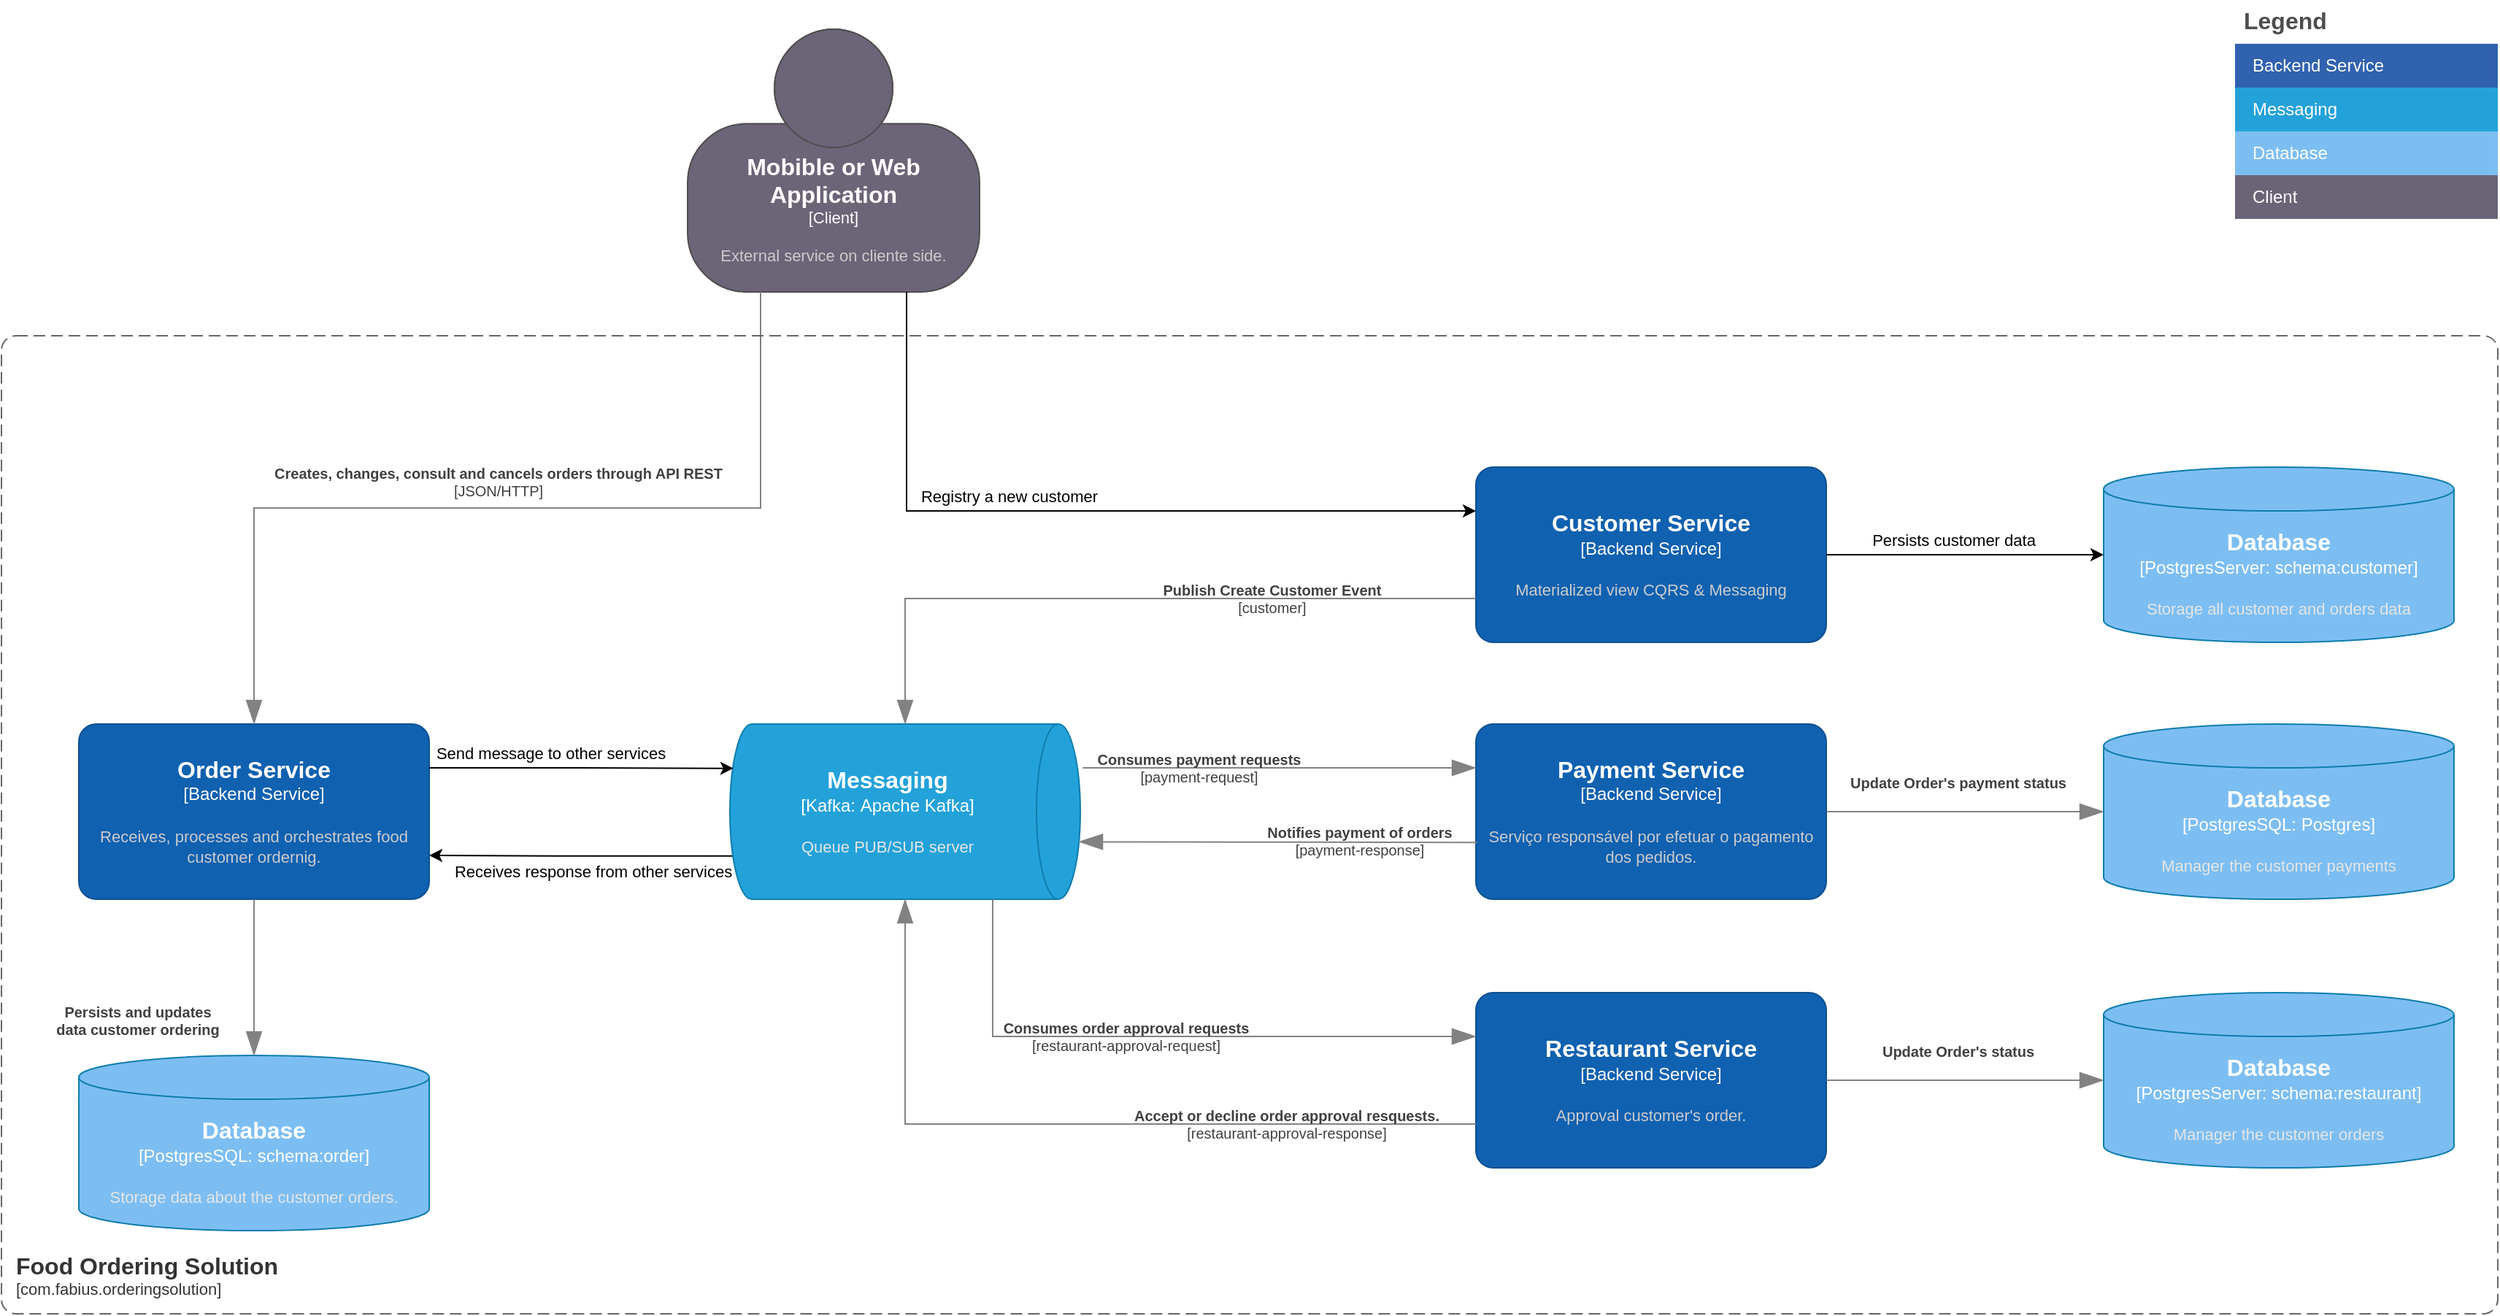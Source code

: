 <mxfile version="23.0.2" type="google" pages="2">
  <diagram name="Order Solution - Context" id="leDwHhHaSQXtgJ1Izs4G">
    <mxGraphModel dx="2074" dy="1098" grid="1" gridSize="10" guides="1" tooltips="1" connect="1" arrows="1" fold="1" page="1" pageScale="1" pageWidth="1920" pageHeight="1200" math="0" shadow="0">
      <root>
        <mxCell id="0" />
        <mxCell id="1" parent="0" />
        <mxCell id="TkZBgZqx2yKSODcugclY-2" style="edgeStyle=orthogonalEdgeStyle;rounded=0;orthogonalLoop=1;jettySize=auto;html=1;entryX=1;entryY=0.75;entryDx=0;entryDy=0;entryPerimeter=0;exitX=0.753;exitY=0.985;exitDx=0;exitDy=0;exitPerimeter=0;" parent="1" source="gWweLKP8gGDcC44Zpwld-9" target="gWweLKP8gGDcC44Zpwld-2" edge="1">
          <mxGeometry relative="1" as="geometry">
            <mxPoint x="540" y="516" as="sourcePoint" />
            <mxPoint x="470" y="620" as="targetPoint" />
          </mxGeometry>
        </mxCell>
        <mxCell id="TkZBgZqx2yKSODcugclY-3" value="Receives response from other services" style="edgeLabel;html=1;align=center;verticalAlign=middle;resizable=0;points=[];" parent="TkZBgZqx2yKSODcugclY-2" vertex="1" connectable="0">
          <mxGeometry x="-0.012" y="-1" relative="1" as="geometry">
            <mxPoint x="6" y="11" as="offset" />
          </mxGeometry>
        </mxCell>
        <object placeholders="1" c4Name="Mobible or Web Application" c4Type="Client" c4Description="External service on cliente side." label="&lt;font style=&quot;font-size: 16px&quot;&gt;&lt;b&gt;%c4Name%&lt;/b&gt;&lt;/font&gt;&lt;div&gt;[%c4Type%]&lt;/div&gt;&lt;br&gt;&lt;div&gt;&lt;font style=&quot;font-size: 11px&quot;&gt;&lt;font color=&quot;#cccccc&quot;&gt;%c4Description%&lt;/font&gt;&lt;/div&gt;" id="gWweLKP8gGDcC44Zpwld-1">
          <mxCell style="html=1;fontSize=11;dashed=0;whiteSpace=wrap;fillColor=#6C6477;strokeColor=#4D4D4D;fontColor=#ffffff;shape=mxgraph.c4.person2;align=center;metaEdit=1;points=[[0.5,0,0],[1,0.5,0],[1,0.75,0],[0.75,1,0],[0.5,1,0],[0.25,1,0],[0,0.75,0],[0,0.5,0]];resizable=0;" parent="1" vertex="1">
            <mxGeometry x="560" y="30" width="200" height="180" as="geometry" />
          </mxCell>
        </object>
        <object placeholders="1" c4Name="Order Service" c4Type="Backend Service" c4Description="Receives, processes and orchestrates food customer ordernig." label="&lt;font style=&quot;font-size: 16px&quot;&gt;&lt;b&gt;%c4Name%&lt;/b&gt;&lt;/font&gt;&lt;div&gt;[%c4Type%]&lt;/div&gt;&lt;br&gt;&lt;div&gt;&lt;font style=&quot;font-size: 11px&quot;&gt;&lt;font color=&quot;#cccccc&quot;&gt;%c4Description%&lt;/font&gt;&lt;/div&gt;" id="gWweLKP8gGDcC44Zpwld-2">
          <mxCell style="rounded=1;whiteSpace=wrap;html=1;labelBackgroundColor=none;fillColor=#1061B0;fontColor=#ffffff;align=center;arcSize=10;strokeColor=#0D5091;metaEdit=1;resizable=0;points=[[0,0.25,0,0,0],[0,0.5,0,0,0],[0,0.75,0,0,0],[0.25,0,0,0,0],[0.25,1,0,0,0],[0.5,0,0,0,0],[0.5,1,0,0,0],[0.75,0,0,0,0],[0.75,1,0,0,0],[0.9,1,0,0,0],[1,0.25,0,0,0],[1,0.5,0,0,0],[1,0.75,0,0,0]];" parent="1" vertex="1">
            <mxGeometry x="143" y="506" width="240" height="120" as="geometry" />
          </mxCell>
        </object>
        <object placeholders="1" c4Type="Relationship" c4Technology="JSON/HTTP" c4Description="Creates, changes, consult and cancels orders through API REST" label="&lt;div style=&quot;text-align: left&quot;&gt;&lt;div style=&quot;text-align: center&quot;&gt;&lt;b&gt;%c4Description%&lt;/b&gt;&lt;/div&gt;&lt;div style=&quot;text-align: center&quot;&gt;[%c4Technology%]&lt;/div&gt;&lt;/div&gt;" id="gWweLKP8gGDcC44Zpwld-5">
          <mxCell style="endArrow=blockThin;html=1;fontSize=10;fontColor=#404040;strokeWidth=1;endFill=1;strokeColor=#828282;elbow=vertical;metaEdit=1;endSize=14;startSize=14;jumpStyle=arc;jumpSize=16;rounded=0;edgeStyle=orthogonalEdgeStyle;exitX=0.25;exitY=1;exitDx=0;exitDy=0;exitPerimeter=0;entryX=0.5;entryY=0;entryDx=0;entryDy=0;entryPerimeter=0;labelBackgroundColor=none;" parent="1" source="gWweLKP8gGDcC44Zpwld-1" target="gWweLKP8gGDcC44Zpwld-2" edge="1">
            <mxGeometry x="0.02" y="-18" width="240" relative="1" as="geometry">
              <mxPoint x="260" y="253" as="sourcePoint" />
              <mxPoint x="610" y="333" as="targetPoint" />
              <mxPoint as="offset" />
            </mxGeometry>
          </mxCell>
        </object>
        <object placeholders="1" c4Type="Database" c4Container="PostgresSQL" c4Technology="schema:order" c4Description="Storage data about the customer orders." label="&lt;font style=&quot;font-size: 16px&quot;&gt;&lt;b&gt;%c4Type%&lt;/b&gt;&lt;/font&gt;&lt;div&gt;[%c4Container%:&amp;nbsp;%c4Technology%]&lt;/div&gt;&lt;br&gt;&lt;div&gt;&lt;font style=&quot;font-size: 11px&quot;&gt;&lt;font color=&quot;#E6E6E6&quot;&gt;%c4Description%&lt;/font&gt;&lt;/div&gt;" id="gWweLKP8gGDcC44Zpwld-6">
          <mxCell style="shape=cylinder3;size=15;whiteSpace=wrap;html=1;boundedLbl=1;rounded=0;labelBackgroundColor=none;fillColor=#7DBEF2;fontSize=12;fontColor=#ffffff;align=center;strokeColor=#0E7DAD;metaEdit=1;points=[[0.5,0,0],[1,0.25,0],[1,0.5,0],[1,0.75,0],[0.5,1,0],[0,0.75,0],[0,0.5,0],[0,0.25,0]];resizable=0;" parent="1" vertex="1">
            <mxGeometry x="143" y="733" width="240" height="120" as="geometry" />
          </mxCell>
        </object>
        <object placeholders="1" c4Type="Relationship" c4Description="Persists and updates&#xa;data customer ordering" label="&lt;div style=&quot;text-align: left&quot;&gt;&lt;div style=&quot;text-align: center&quot;&gt;&lt;b&gt;%c4Description%&lt;/b&gt;&lt;/div&gt;&lt;/div&gt;" id="gWweLKP8gGDcC44Zpwld-8">
          <mxCell style="endArrow=blockThin;html=1;fontSize=10;fontColor=#404040;strokeWidth=1;endFill=1;strokeColor=#828282;elbow=vertical;metaEdit=1;endSize=14;startSize=14;jumpStyle=arc;jumpSize=16;rounded=0;edgeStyle=orthogonalEdgeStyle;exitX=0.5;exitY=1;exitDx=0;exitDy=0;exitPerimeter=0;entryX=0.5;entryY=0;entryDx=0;entryDy=0;entryPerimeter=0;labelBackgroundColor=none;" parent="1" source="gWweLKP8gGDcC44Zpwld-2" target="gWweLKP8gGDcC44Zpwld-6" edge="1">
            <mxGeometry x="0.54" y="-80" width="240" relative="1" as="geometry">
              <mxPoint x="233" y="633" as="sourcePoint" />
              <mxPoint x="473" y="633" as="targetPoint" />
              <mxPoint as="offset" />
            </mxGeometry>
          </mxCell>
        </object>
        <object placeholders="1" c4Type="Messaging" c4Container="Kafka" c4Technology="Apache Kafka" c4Description="Queue PUB/SUB server" label="&lt;font style=&quot;font-size: 16px&quot;&gt;&lt;b&gt;%c4Type%&lt;/b&gt;&lt;/font&gt;&lt;div&gt;[%c4Container%:&amp;nbsp;%c4Technology%]&lt;/div&gt;&lt;br&gt;&lt;div&gt;&lt;font style=&quot;font-size: 11px&quot;&gt;&lt;font color=&quot;#E6E6E6&quot;&gt;%c4Description%&lt;/font&gt;&lt;/div&gt;" id="gWweLKP8gGDcC44Zpwld-9">
          <mxCell style="shape=cylinder3;size=15;direction=south;whiteSpace=wrap;html=1;boundedLbl=1;rounded=0;labelBackgroundColor=none;fillColor=#23A2D9;fontSize=12;fontColor=#ffffff;align=center;strokeColor=#0E7DAD;metaEdit=1;points=[[0,0.25,0,0,0],[0,0.5,0,0,0],[0,0.75,0,0,0],[0.5,0,0,0,0],[0.5,1,0,0,0],[0.98,0.85,0,0,0],[0.99,0.17,0,0,0],[0.99,0.2,0,0,0],[0.99,0.84,0,0,0],[1,0.25,0,0,0],[1,0.5,0,0,0],[1,0.75,0,0,0]];resizable=0;" parent="1" vertex="1">
            <mxGeometry x="589" y="506" width="240" height="120" as="geometry" />
          </mxCell>
        </object>
        <object placeholders="1" c4Name="Payment Service" c4Type="Backend Service" c4Description="Serviço responsável por efetuar o pagamento dos pedidos." label="&lt;font style=&quot;font-size: 16px&quot;&gt;&lt;b&gt;%c4Name%&lt;/b&gt;&lt;/font&gt;&lt;div&gt;[%c4Type%]&lt;/div&gt;&lt;br&gt;&lt;div&gt;&lt;font style=&quot;font-size: 11px&quot;&gt;&lt;font color=&quot;#cccccc&quot;&gt;%c4Description%&lt;/font&gt;&lt;/div&gt;" id="gWweLKP8gGDcC44Zpwld-10">
          <mxCell style="rounded=1;whiteSpace=wrap;html=1;labelBackgroundColor=none;fillColor=#1061B0;fontColor=#ffffff;align=center;arcSize=10;strokeColor=#0D5091;metaEdit=1;resizable=0;points=[[0.25,0,0],[0.5,0,0],[0.75,0,0],[1,0.25,0],[1,0.5,0],[1,0.75,0],[0.75,1,0],[0.5,1,0],[0.25,1,0],[0,0.75,0],[0,0.5,0],[0,0.25,0]];" parent="1" vertex="1">
            <mxGeometry x="1100" y="506" width="240" height="120" as="geometry" />
          </mxCell>
        </object>
        <object placeholders="1" c4Type="Database" c4Container="PostgresSQL" c4Technology="Postgres" c4Description="Manager the customer payments" label="&lt;font style=&quot;font-size: 16px&quot;&gt;&lt;b&gt;%c4Type%&lt;/b&gt;&lt;/font&gt;&lt;div&gt;[%c4Container%:&amp;nbsp;%c4Technology%]&lt;/div&gt;&lt;br&gt;&lt;div&gt;&lt;font style=&quot;font-size: 11px&quot;&gt;&lt;font color=&quot;#E6E6E6&quot;&gt;%c4Description%&lt;/font&gt;&lt;/div&gt;" id="gWweLKP8gGDcC44Zpwld-11">
          <mxCell style="shape=cylinder3;size=15;whiteSpace=wrap;html=1;boundedLbl=1;rounded=0;labelBackgroundColor=none;fillColor=#7DBEF2;fontSize=12;fontColor=#ffffff;align=center;strokeColor=#0E7DAD;metaEdit=1;points=[[0.5,0,0],[1,0.25,0],[1,0.5,0],[1,0.75,0],[0.5,1,0],[0,0.75,0],[0,0.5,0],[0,0.25,0]];resizable=0;" parent="1" vertex="1">
            <mxGeometry x="1530" y="506" width="240" height="120" as="geometry" />
          </mxCell>
        </object>
        <object placeholders="1" c4Type="Relationship" c4Description="Update Order&#39;s payment status" label="&lt;div style=&quot;text-align: left&quot;&gt;&lt;div style=&quot;text-align: center&quot;&gt;&lt;b&gt;%c4Description%&lt;/b&gt;&lt;/div&gt;&lt;/div&gt;" id="gWweLKP8gGDcC44Zpwld-12">
          <mxCell style="endArrow=blockThin;html=1;fontSize=10;fontColor=#404040;strokeWidth=1;endFill=1;strokeColor=#828282;elbow=vertical;metaEdit=1;endSize=14;startSize=14;jumpStyle=arc;jumpSize=16;rounded=0;edgeStyle=orthogonalEdgeStyle;exitX=1;exitY=0.5;exitDx=0;exitDy=0;exitPerimeter=0;entryX=0;entryY=0.5;entryDx=0;entryDy=0;entryPerimeter=0;labelBackgroundColor=none;" parent="1" source="gWweLKP8gGDcC44Zpwld-10" target="gWweLKP8gGDcC44Zpwld-11" edge="1">
            <mxGeometry x="-0.053" y="20" width="240" relative="1" as="geometry">
              <mxPoint x="1310" y="473" as="sourcePoint" />
              <mxPoint x="1430" y="253" as="targetPoint" />
              <mxPoint as="offset" />
            </mxGeometry>
          </mxCell>
        </object>
        <object placeholders="1" c4Name="Restaurant Service" c4Type="Backend Service" c4Description="Approval customer&#39;s order." label="&lt;font style=&quot;font-size: 16px&quot;&gt;&lt;b&gt;%c4Name%&lt;/b&gt;&lt;/font&gt;&lt;div&gt;[%c4Type%]&lt;/div&gt;&lt;br&gt;&lt;div&gt;&lt;font style=&quot;font-size: 11px&quot;&gt;&lt;font color=&quot;#cccccc&quot;&gt;%c4Description%&lt;/font&gt;&lt;/div&gt;" id="gWweLKP8gGDcC44Zpwld-13">
          <mxCell style="rounded=1;whiteSpace=wrap;html=1;labelBackgroundColor=none;fillColor=#1061B0;fontColor=#ffffff;align=center;arcSize=10;strokeColor=#0D5091;metaEdit=1;resizable=0;points=[[0.25,0,0],[0.5,0,0],[0.75,0,0],[1,0.25,0],[1,0.5,0],[1,0.75,0],[0.75,1,0],[0.5,1,0],[0.25,1,0],[0,0.75,0],[0,0.5,0],[0,0.25,0]];" parent="1" vertex="1">
            <mxGeometry x="1100" y="690" width="240" height="120" as="geometry" />
          </mxCell>
        </object>
        <object placeholders="1" c4Type="Relationship" c4Description="Update Order&#39;s status" label="&lt;div style=&quot;text-align: left&quot;&gt;&lt;div style=&quot;text-align: center&quot;&gt;&lt;b&gt;%c4Description%&lt;/b&gt;&lt;/div&gt;&lt;/div&gt;" id="gWweLKP8gGDcC44Zpwld-14">
          <mxCell style="endArrow=blockThin;html=1;fontSize=10;fontColor=#404040;strokeWidth=1;endFill=1;strokeColor=#828282;elbow=vertical;metaEdit=1;endSize=14;startSize=14;jumpStyle=arc;jumpSize=16;rounded=0;edgeStyle=orthogonalEdgeStyle;exitX=1;exitY=0.5;exitDx=0;exitDy=0;exitPerimeter=0;entryX=0;entryY=0.5;entryDx=0;entryDy=0;entryPerimeter=0;labelBackgroundColor=none;" parent="1" source="gWweLKP8gGDcC44Zpwld-13" target="gWweLKP8gGDcC44Zpwld-15" edge="1">
            <mxGeometry x="-0.053" y="20" width="240" relative="1" as="geometry">
              <mxPoint x="1310" y="643" as="sourcePoint" />
              <mxPoint x="1430" y="423" as="targetPoint" />
              <mxPoint as="offset" />
            </mxGeometry>
          </mxCell>
        </object>
        <object placeholders="1" c4Type="Database" c4Container="PostgresServer" c4Technology="schema:restaurant" c4Description="Manager the customer orders" label="&lt;font style=&quot;font-size: 16px&quot;&gt;&lt;b&gt;%c4Type%&lt;/b&gt;&lt;/font&gt;&lt;div&gt;[%c4Container%:&amp;nbsp;%c4Technology%]&lt;/div&gt;&lt;br&gt;&lt;div&gt;&lt;font style=&quot;font-size: 11px&quot;&gt;&lt;font color=&quot;#E6E6E6&quot;&gt;%c4Description%&lt;/font&gt;&lt;/div&gt;" id="gWweLKP8gGDcC44Zpwld-15">
          <mxCell style="shape=cylinder3;size=15;whiteSpace=wrap;html=1;boundedLbl=1;rounded=0;labelBackgroundColor=none;fillColor=#7DBEF2;fontSize=12;fontColor=#ffffff;align=center;strokeColor=#0E7DAD;metaEdit=1;points=[[0.5,0,0],[1,0.25,0],[1,0.5,0],[1,0.75,0],[0.5,1,0],[0,0.75,0],[0,0.5,0],[0,0.25,0]];resizable=0;" parent="1" vertex="1">
            <mxGeometry x="1530" y="690" width="240" height="120" as="geometry" />
          </mxCell>
        </object>
        <object placeholders="1" c4Name="Customer Service" c4Type="Backend Service" c4Description="Materialized view CQRS &amp; Messaging" label="&lt;font style=&quot;font-size: 16px&quot;&gt;&lt;b&gt;%c4Name%&lt;/b&gt;&lt;/font&gt;&lt;div&gt;[%c4Type%]&lt;/div&gt;&lt;br&gt;&lt;div&gt;&lt;font style=&quot;font-size: 11px&quot;&gt;&lt;font color=&quot;#cccccc&quot;&gt;%c4Description%&lt;/font&gt;&lt;/div&gt;" id="gWweLKP8gGDcC44Zpwld-16">
          <mxCell style="rounded=1;whiteSpace=wrap;html=1;labelBackgroundColor=none;fillColor=#1061B0;fontColor=#ffffff;align=center;arcSize=10;strokeColor=#0D5091;metaEdit=1;resizable=0;points=[[0.25,0,0],[0.5,0,0],[0.75,0,0],[1,0.25,0],[1,0.5,0],[1,0.75,0],[0.75,1,0],[0.5,1,0],[0.25,1,0],[0,0.75,0],[0,0.5,0],[0,0.25,0]];" parent="1" vertex="1">
            <mxGeometry x="1100" y="330" width="240" height="120" as="geometry" />
          </mxCell>
        </object>
        <object placeholders="1" c4Type="Database" c4Container="PostgresServer" c4Technology="schema:customer" c4Description="Storage all customer and orders data" label="&lt;font style=&quot;font-size: 16px&quot;&gt;&lt;b&gt;%c4Type%&lt;/b&gt;&lt;/font&gt;&lt;div&gt;[%c4Container%:&amp;nbsp;%c4Technology%]&lt;/div&gt;&lt;br&gt;&lt;div&gt;&lt;font style=&quot;font-size: 11px&quot;&gt;&lt;font color=&quot;#E6E6E6&quot;&gt;%c4Description%&lt;/font&gt;&lt;/div&gt;" id="gWweLKP8gGDcC44Zpwld-17">
          <mxCell style="shape=cylinder3;size=15;whiteSpace=wrap;html=1;boundedLbl=1;rounded=0;labelBackgroundColor=none;fillColor=#7DBEF2;fontSize=12;fontColor=#ffffff;align=center;strokeColor=#0E7DAD;metaEdit=1;points=[[0.5,0,0],[1,0.25,0],[1,0.5,0],[1,0.75,0],[0.5,1,0],[0,0.75,0],[0,0.5,0],[0,0.25,0]];resizable=0;" parent="1" vertex="1">
            <mxGeometry x="1530" y="330" width="240" height="120" as="geometry" />
          </mxCell>
        </object>
        <mxCell id="gWweLKP8gGDcC44Zpwld-18" style="edgeStyle=orthogonalEdgeStyle;rounded=0;orthogonalLoop=1;jettySize=auto;html=1;entryX=0;entryY=0.5;entryDx=0;entryDy=0;entryPerimeter=0;" parent="1" source="gWweLKP8gGDcC44Zpwld-16" target="gWweLKP8gGDcC44Zpwld-17" edge="1">
          <mxGeometry relative="1" as="geometry" />
        </mxCell>
        <mxCell id="gWweLKP8gGDcC44Zpwld-19" value="Persists customer data" style="edgeLabel;html=1;align=center;verticalAlign=middle;resizable=0;points=[];labelBackgroundColor=none;" parent="gWweLKP8gGDcC44Zpwld-18" vertex="1" connectable="0">
          <mxGeometry x="-0.3" y="2" relative="1" as="geometry">
            <mxPoint x="20" y="-8" as="offset" />
          </mxGeometry>
        </mxCell>
        <mxCell id="gWweLKP8gGDcC44Zpwld-20" style="edgeStyle=orthogonalEdgeStyle;rounded=0;orthogonalLoop=1;jettySize=auto;html=1;exitX=1;exitY=0.25;exitDx=0;exitDy=0;exitPerimeter=0;entryX=0.253;entryY=0.99;entryDx=0;entryDy=0;entryPerimeter=0;" parent="1" source="gWweLKP8gGDcC44Zpwld-2" target="gWweLKP8gGDcC44Zpwld-9" edge="1">
          <mxGeometry relative="1" as="geometry">
            <mxPoint x="520" y="456" as="targetPoint" />
          </mxGeometry>
        </mxCell>
        <mxCell id="TkZBgZqx2yKSODcugclY-1" value="Send message to other services" style="edgeLabel;html=1;align=center;verticalAlign=middle;resizable=0;points=[];" parent="gWweLKP8gGDcC44Zpwld-20" vertex="1" connectable="0">
          <mxGeometry x="-0.012" y="-1" relative="1" as="geometry">
            <mxPoint x="-19" y="-10" as="offset" />
          </mxGeometry>
        </mxCell>
        <object placeholders="1" c4Type="Relationship" c4Technology="payment-request" c4Description="Consumes payment requests" label="&lt;div style=&quot;text-align: left&quot;&gt;&lt;div style=&quot;text-align: center&quot;&gt;&lt;b&gt;%c4Description%&lt;/b&gt;&lt;/div&gt;&lt;div style=&quot;text-align: center&quot;&gt;[%c4Technology%]&lt;/div&gt;&lt;/div&gt;" id="gWweLKP8gGDcC44Zpwld-23">
          <mxCell style="endArrow=blockThin;html=1;fontSize=10;fontColor=#404040;strokeWidth=1;endFill=1;strokeColor=#828282;elbow=vertical;metaEdit=1;endSize=14;startSize=14;jumpStyle=arc;jumpSize=16;rounded=0;edgeStyle=orthogonalEdgeStyle;entryX=0;entryY=0.25;entryDx=0;entryDy=0;entryPerimeter=0;labelBackgroundColor=none;exitX=0.25;exitY=-0.007;exitDx=0;exitDy=0;exitPerimeter=0;" parent="1" source="gWweLKP8gGDcC44Zpwld-9" target="gWweLKP8gGDcC44Zpwld-10" edge="1">
            <mxGeometry x="-0.411" width="240" relative="1" as="geometry">
              <mxPoint x="900" y="536" as="sourcePoint" />
              <mxPoint x="870" y="623" as="targetPoint" />
              <mxPoint as="offset" />
            </mxGeometry>
          </mxCell>
        </object>
        <object placeholders="1" c4Type="Relationship" c4Technology="payment-response" c4Description="Notifies payment of orders" label="&lt;div style=&quot;text-align: left&quot;&gt;&lt;div style=&quot;text-align: center&quot;&gt;&lt;b&gt;%c4Description%&lt;/b&gt;&lt;/div&gt;&lt;div style=&quot;text-align: center&quot;&gt;[%c4Technology%]&lt;/div&gt;&lt;/div&gt;" id="gWweLKP8gGDcC44Zpwld-25">
          <mxCell style="endArrow=blockThin;html=1;fontSize=10;fontColor=#404040;strokeWidth=1;endFill=1;strokeColor=#828282;elbow=vertical;metaEdit=1;endSize=14;startSize=14;jumpStyle=arc;jumpSize=16;rounded=0;edgeStyle=orthogonalEdgeStyle;entryX=0.672;entryY=0.004;entryDx=0;entryDy=0;entryPerimeter=0;exitX=0.004;exitY=0.676;exitDx=0;exitDy=0;exitPerimeter=0;labelBackgroundColor=none;" parent="1" source="gWweLKP8gGDcC44Zpwld-10" target="gWweLKP8gGDcC44Zpwld-9" edge="1">
            <mxGeometry x="-0.41" y="-1" width="240" relative="1" as="geometry">
              <mxPoint x="810" y="343" as="sourcePoint" />
              <mxPoint x="1060" y="293" as="targetPoint" />
              <mxPoint as="offset" />
            </mxGeometry>
          </mxCell>
        </object>
        <object placeholders="1" c4Type="Relationship" c4Technology="restaurant-approval-request" c4Description="Consumes order approval requests" label="&lt;div style=&quot;text-align: left&quot;&gt;&lt;div style=&quot;text-align: center&quot;&gt;&lt;b&gt;%c4Description%&lt;/b&gt;&lt;/div&gt;&lt;div style=&quot;text-align: center&quot;&gt;[%c4Technology%]&lt;/div&gt;&lt;/div&gt;" id="gWweLKP8gGDcC44Zpwld-27">
          <mxCell style="endArrow=blockThin;html=1;fontSize=10;fontColor=#404040;strokeWidth=1;endFill=1;strokeColor=#828282;elbow=vertical;metaEdit=1;endSize=14;startSize=14;jumpStyle=arc;jumpSize=16;rounded=0;exitX=1;exitY=0.25;exitDx=0;exitDy=0;exitPerimeter=0;entryX=0;entryY=0.25;entryDx=0;entryDy=0;entryPerimeter=0;labelBackgroundColor=none;" parent="1" source="gWweLKP8gGDcC44Zpwld-9" target="gWweLKP8gGDcC44Zpwld-13" edge="1">
            <mxGeometry x="-0.129" width="240" relative="1" as="geometry">
              <mxPoint x="680" y="433" as="sourcePoint" />
              <mxPoint x="1060" y="293" as="targetPoint" />
              <mxPoint as="offset" />
              <Array as="points">
                <mxPoint x="769" y="720" />
              </Array>
            </mxGeometry>
          </mxCell>
        </object>
        <object placeholders="1" c4Type="Relationship" c4Technology="restaurant-approval-response" c4Description="Accept or decline order approval resquests." label="&lt;div style=&quot;text-align: left&quot;&gt;&lt;div style=&quot;text-align: center&quot;&gt;&lt;b&gt;%c4Description%&lt;/b&gt;&lt;/div&gt;&lt;div style=&quot;text-align: center&quot;&gt;[%c4Technology%]&lt;/div&gt;&lt;/div&gt;" id="gWweLKP8gGDcC44Zpwld-28">
          <mxCell style="endArrow=blockThin;html=1;fontSize=10;fontColor=#404040;strokeWidth=1;endFill=1;strokeColor=#828282;elbow=vertical;metaEdit=1;endSize=14;startSize=14;jumpStyle=arc;jumpSize=16;rounded=0;exitX=0;exitY=0.75;exitDx=0;exitDy=0;exitPerimeter=0;entryX=1;entryY=0.5;entryDx=0;entryDy=0;entryPerimeter=0;labelBackgroundColor=none;" parent="1" source="gWweLKP8gGDcC44Zpwld-13" target="gWweLKP8gGDcC44Zpwld-9" edge="1">
            <mxGeometry x="-0.523" width="240" relative="1" as="geometry">
              <mxPoint x="794" y="466" as="sourcePoint" />
              <mxPoint x="1060" y="463" as="targetPoint" />
              <mxPoint as="offset" />
              <Array as="points">
                <mxPoint x="709" y="780" />
              </Array>
            </mxGeometry>
          </mxCell>
        </object>
        <object placeholders="1" c4Name="Food Ordering Solution" c4Type="SystemScopeBoundary" c4Application="com.fabius.orderingsolution" label="&lt;font style=&quot;font-size: 16px&quot;&gt;&lt;b&gt;&lt;div style=&quot;text-align: left&quot;&gt;%c4Name%&lt;/div&gt;&lt;/b&gt;&lt;/font&gt;&lt;div style=&quot;text-align: left&quot;&gt;[%c4Application%]&lt;/div&gt;" id="1t1MVFiQ8--dlCZBVmps-1">
          <mxCell style="rounded=1;fontSize=11;whiteSpace=wrap;html=1;dashed=1;arcSize=20;fillColor=none;strokeColor=#666666;fontColor=#333333;labelBackgroundColor=none;align=left;verticalAlign=bottom;labelBorderColor=none;spacingTop=0;spacing=10;dashPattern=8 4;metaEdit=1;rotatable=0;perimeter=rectanglePerimeter;noLabel=0;labelPadding=0;allowArrows=0;connectable=0;expand=0;recursiveResize=0;editable=1;pointerEvents=0;absoluteArcSize=1;points=[[0.25,0,0],[0.5,0,0],[0.75,0,0],[1,0.25,0],[1,0.5,0],[1,0.75,0],[0.75,1,0],[0.5,1,0],[0.25,1,0],[0,0.75,0],[0,0.5,0],[0,0.25,0]];" parent="1" vertex="1">
            <mxGeometry x="90" y="240" width="1710" height="670" as="geometry" />
          </mxCell>
        </object>
        <mxCell id="1t1MVFiQ8--dlCZBVmps-2" value="Legend" style="shape=table;startSize=30;container=1;collapsible=0;childLayout=tableLayout;fontSize=16;align=left;verticalAlign=top;fillColor=none;strokeColor=none;fontColor=#4D4D4D;fontStyle=1;spacingLeft=6;spacing=0;resizable=0;" parent="1" vertex="1">
          <mxGeometry x="1620" y="10" width="180" height="150" as="geometry" />
        </mxCell>
        <mxCell id="1t1MVFiQ8--dlCZBVmps-5" value="" style="shape=tableRow;horizontal=0;startSize=0;swimlaneHead=0;swimlaneBody=0;strokeColor=inherit;top=0;left=0;bottom=0;right=0;collapsible=0;dropTarget=0;fillColor=none;points=[[0,0.5],[1,0.5]];portConstraint=eastwest;fontSize=12;" parent="1t1MVFiQ8--dlCZBVmps-2" vertex="1">
          <mxGeometry y="30" width="180" height="30" as="geometry" />
        </mxCell>
        <mxCell id="1t1MVFiQ8--dlCZBVmps-6" value="Backend Service" style="shape=partialRectangle;html=1;whiteSpace=wrap;connectable=0;strokeColor=inherit;overflow=hidden;fillColor=#3162AF;top=0;left=0;bottom=0;right=0;pointerEvents=1;fontSize=12;align=left;fontColor=#FFFFFF;gradientColor=none;spacingLeft=10;spacingRight=4;" parent="1t1MVFiQ8--dlCZBVmps-5" vertex="1">
          <mxGeometry width="180" height="30" as="geometry">
            <mxRectangle width="180" height="30" as="alternateBounds" />
          </mxGeometry>
        </mxCell>
        <mxCell id="1t1MVFiQ8--dlCZBVmps-7" value="" style="shape=tableRow;horizontal=0;startSize=0;swimlaneHead=0;swimlaneBody=0;strokeColor=inherit;top=0;left=0;bottom=0;right=0;collapsible=0;dropTarget=0;fillColor=none;points=[[0,0.5],[1,0.5]];portConstraint=eastwest;fontSize=12;" parent="1t1MVFiQ8--dlCZBVmps-2" vertex="1">
          <mxGeometry y="60" width="180" height="30" as="geometry" />
        </mxCell>
        <mxCell id="1t1MVFiQ8--dlCZBVmps-8" value="Messaging" style="shape=partialRectangle;html=1;whiteSpace=wrap;connectable=0;strokeColor=inherit;overflow=hidden;fillColor=#23A2D9;top=0;left=0;bottom=0;right=0;pointerEvents=1;fontSize=12;align=left;fontColor=#FFFFFF;gradientColor=none;spacingLeft=10;spacingRight=4;" parent="1t1MVFiQ8--dlCZBVmps-7" vertex="1">
          <mxGeometry width="180" height="30" as="geometry">
            <mxRectangle width="180" height="30" as="alternateBounds" />
          </mxGeometry>
        </mxCell>
        <mxCell id="1t1MVFiQ8--dlCZBVmps-9" value="" style="shape=tableRow;horizontal=0;startSize=0;swimlaneHead=0;swimlaneBody=0;strokeColor=inherit;top=0;left=0;bottom=0;right=0;collapsible=0;dropTarget=0;fillColor=none;points=[[0,0.5],[1,0.5]];portConstraint=eastwest;fontSize=12;" parent="1t1MVFiQ8--dlCZBVmps-2" vertex="1">
          <mxGeometry y="90" width="180" height="30" as="geometry" />
        </mxCell>
        <mxCell id="1t1MVFiQ8--dlCZBVmps-10" value="Database" style="shape=partialRectangle;html=1;whiteSpace=wrap;connectable=0;strokeColor=inherit;overflow=hidden;fillColor=#7dbef2;top=0;left=0;bottom=0;right=0;pointerEvents=1;fontSize=12;align=left;fontColor=#FFFFFF;gradientColor=none;spacingLeft=10;spacingRight=4;" parent="1t1MVFiQ8--dlCZBVmps-9" vertex="1">
          <mxGeometry width="180" height="30" as="geometry">
            <mxRectangle width="180" height="30" as="alternateBounds" />
          </mxGeometry>
        </mxCell>
        <mxCell id="1t1MVFiQ8--dlCZBVmps-11" value="" style="shape=tableRow;horizontal=0;startSize=0;swimlaneHead=0;swimlaneBody=0;strokeColor=inherit;top=0;left=0;bottom=0;right=0;collapsible=0;dropTarget=0;fillColor=none;points=[[0,0.5],[1,0.5]];portConstraint=eastwest;fontSize=12;" parent="1t1MVFiQ8--dlCZBVmps-2" vertex="1">
          <mxGeometry y="120" width="180" height="30" as="geometry" />
        </mxCell>
        <mxCell id="1t1MVFiQ8--dlCZBVmps-12" value="Client" style="shape=partialRectangle;html=1;whiteSpace=wrap;connectable=0;strokeColor=inherit;overflow=hidden;fillColor=#6b6477;top=0;left=0;bottom=0;right=0;pointerEvents=1;fontSize=12;align=left;fontColor=#FFFFFF;gradientColor=none;spacingLeft=10;spacingRight=4;" parent="1t1MVFiQ8--dlCZBVmps-11" vertex="1">
          <mxGeometry width="180" height="30" as="geometry">
            <mxRectangle width="180" height="30" as="alternateBounds" />
          </mxGeometry>
        </mxCell>
        <mxCell id="0nL5jkr_gM7aVvu5GnCg-1" style="edgeStyle=orthogonalEdgeStyle;rounded=0;orthogonalLoop=1;jettySize=auto;html=1;exitX=0.75;exitY=1;exitDx=0;exitDy=0;exitPerimeter=0;entryX=0;entryY=0.25;entryDx=0;entryDy=0;entryPerimeter=0;" parent="1" source="gWweLKP8gGDcC44Zpwld-1" target="gWweLKP8gGDcC44Zpwld-16" edge="1">
          <mxGeometry relative="1" as="geometry" />
        </mxCell>
        <mxCell id="0nL5jkr_gM7aVvu5GnCg-3" value="Registry a new customer" style="edgeLabel;html=1;align=center;verticalAlign=middle;resizable=0;points=[];labelBackgroundColor=none;" parent="0nL5jkr_gM7aVvu5GnCg-1" vertex="1" connectable="0">
          <mxGeometry x="-0.13" y="-2" relative="1" as="geometry">
            <mxPoint x="-15" y="-12" as="offset" />
          </mxGeometry>
        </mxCell>
        <object placeholders="1" c4Type="Relationship" c4Technology="customer" c4Description="Publish Create Customer Event" label="&lt;div style=&quot;text-align: left&quot;&gt;&lt;div style=&quot;text-align: center&quot;&gt;&lt;b&gt;%c4Description%&lt;/b&gt;&lt;/div&gt;&lt;div style=&quot;text-align: center&quot;&gt;[%c4Technology%]&lt;/div&gt;&lt;/div&gt;" id="xxmIWIN49h4GGp5S_ah8-1">
          <mxCell style="endArrow=blockThin;html=1;fontSize=10;fontColor=#404040;strokeWidth=1;endFill=1;strokeColor=#828282;elbow=vertical;metaEdit=1;endSize=14;startSize=14;jumpStyle=arc;jumpSize=16;rounded=0;edgeStyle=orthogonalEdgeStyle;entryX=0;entryY=0.5;entryDx=0;entryDy=0;entryPerimeter=0;labelBackgroundColor=none;exitX=0;exitY=0.75;exitDx=0;exitDy=0;exitPerimeter=0;" edge="1" parent="1" source="gWweLKP8gGDcC44Zpwld-16" target="gWweLKP8gGDcC44Zpwld-9">
            <mxGeometry x="-0.411" width="240" relative="1" as="geometry">
              <mxPoint x="841" y="460" as="sourcePoint" />
              <mxPoint x="1110" y="460" as="targetPoint" />
              <mxPoint as="offset" />
            </mxGeometry>
          </mxCell>
        </object>
      </root>
    </mxGraphModel>
  </diagram>
  <diagram id="i1mmH_69MYgwrMSoBVPd" name="Order Service - Container">
    <mxGraphModel dx="2074" dy="1098" grid="1" gridSize="10" guides="1" tooltips="1" connect="1" arrows="1" fold="1" page="1" pageScale="1" pageWidth="1920" pageHeight="1200" math="0" shadow="0">
      <root>
        <mxCell id="0" />
        <mxCell id="1" parent="0" />
        <object placeholders="1" c4Name="Order Service" c4Type="Backend Service" c4Description="Receives, processes and orchestrates food customer ordernig." label="&lt;font style=&quot;font-size: 16px&quot;&gt;&lt;b&gt;%c4Name%&lt;/b&gt;&lt;/font&gt;&lt;div&gt;[%c4Type%]&lt;/div&gt;&lt;br&gt;&lt;div&gt;&lt;font style=&quot;font-size: 11px&quot;&gt;&lt;font color=&quot;#cccccc&quot;&gt;%c4Description%&lt;/font&gt;&lt;/div&gt;" id="xMDxosBN8_PST-qIrJWV-2">
          <mxCell style="rounded=1;whiteSpace=wrap;html=1;labelBackgroundColor=none;fillColor=#1061B0;fontColor=#ffffff;align=center;arcSize=10;strokeColor=#0D5091;metaEdit=1;resizable=0;points=[[0.25,0,0],[0.5,0,0],[0.75,0,0],[1,0.25,0],[1,0.5,0],[1,0.75,0],[0.75,1,0],[0.5,1,0],[0.25,1,0],[0,0.75,0],[0,0.5,0],[0,0.25,0]];" parent="1" vertex="1">
            <mxGeometry x="350" y="423" width="240" height="120" as="geometry" />
          </mxCell>
        </object>
        <object placeholders="1" c4Type="Relationship" c4Technology="JSON/HTTP" c4Description="Creates, changes, consult and cancels orders through API REST" label="&lt;div style=&quot;text-align: left&quot;&gt;&lt;div style=&quot;text-align: center&quot;&gt;&lt;b&gt;%c4Description%&lt;/b&gt;&lt;/div&gt;&lt;div style=&quot;text-align: center&quot;&gt;[%c4Technology%]&lt;/div&gt;&lt;/div&gt;" id="xMDxosBN8_PST-qIrJWV-3">
          <mxCell style="endArrow=blockThin;html=1;fontSize=10;fontColor=#404040;strokeWidth=1;endFill=1;strokeColor=#828282;elbow=vertical;metaEdit=1;endSize=14;startSize=14;jumpStyle=arc;jumpSize=16;rounded=0;edgeStyle=orthogonalEdgeStyle;exitX=0.5;exitY=1;exitDx=0;exitDy=0;exitPerimeter=0;entryX=0.5;entryY=0;entryDx=0;entryDy=0;entryPerimeter=0;labelBackgroundColor=none;" parent="1" source="B17oKRFwZqeU_ofYlTE0-1" target="xMDxosBN8_PST-qIrJWV-2" edge="1">
            <mxGeometry x="-0.344" width="240" relative="1" as="geometry">
              <mxPoint x="580" y="330" as="sourcePoint" />
              <mxPoint x="820" y="330" as="targetPoint" />
              <mxPoint as="offset" />
            </mxGeometry>
          </mxCell>
        </object>
        <object placeholders="1" c4Type="Database" c4Container="PostgresSQL" c4Technology="schema:order" c4Description="Storage data about the customer orders." label="&lt;font style=&quot;font-size: 16px&quot;&gt;&lt;b&gt;%c4Type%&lt;/b&gt;&lt;/font&gt;&lt;div&gt;[%c4Container%:&amp;nbsp;%c4Technology%]&lt;/div&gt;&lt;br&gt;&lt;div&gt;&lt;font style=&quot;font-size: 11px&quot;&gt;&lt;font color=&quot;#E6E6E6&quot;&gt;%c4Description%&lt;/font&gt;&lt;/div&gt;" id="xMDxosBN8_PST-qIrJWV-4">
          <mxCell style="shape=cylinder3;size=15;whiteSpace=wrap;html=1;boundedLbl=1;rounded=0;labelBackgroundColor=none;fillColor=#23A2D9;fontSize=12;fontColor=#ffffff;align=center;strokeColor=#0E7DAD;metaEdit=1;points=[[0.5,0,0],[1,0.25,0],[1,0.5,0],[1,0.75,0],[0.5,1,0],[0,0.75,0],[0,0.5,0],[0,0.25,0]];resizable=0;" parent="1" vertex="1">
            <mxGeometry x="350" y="730" width="240" height="120" as="geometry" />
          </mxCell>
        </object>
        <object placeholders="1" c4Type="KafkaServer" c4Container="Kafka" c4Technology="Apache Kafka" c4Description="Queue PUB/SUB server" label="&lt;font style=&quot;font-size: 16px&quot;&gt;&lt;b&gt;%c4Type%&lt;/b&gt;&lt;/font&gt;&lt;div&gt;[%c4Container%:&amp;nbsp;%c4Technology%]&lt;/div&gt;&lt;br&gt;&lt;div&gt;&lt;font style=&quot;font-size: 11px&quot;&gt;&lt;font color=&quot;#E6E6E6&quot;&gt;%c4Description%&lt;/font&gt;&lt;/div&gt;" id="xMDxosBN8_PST-qIrJWV-5">
          <mxCell style="shape=cylinder3;size=15;direction=south;whiteSpace=wrap;html=1;boundedLbl=1;rounded=0;labelBackgroundColor=none;fillColor=#23A2D9;fontSize=12;fontColor=#ffffff;align=center;strokeColor=#0E7DAD;metaEdit=1;points=[[0,0.25,0,0,0],[0,0.5,0,0,0],[0,0.75,0,0,0],[0.5,0,0,0,0],[0.5,1,0,0,0],[0.98,0.85,0,0,0],[0.99,0.17,0,0,0],[0.99,0.2,0,0,0],[0.99,0.84,0,0,0],[1,0.25,0,0,0],[1,0.5,0,0,0],[1,0.75,0,0,0]];resizable=0;" parent="1" vertex="1">
            <mxGeometry x="850" y="423" width="240" height="120" as="geometry" />
          </mxCell>
        </object>
        <object placeholders="1" c4Type="Relationship" c4Description="Persists and updates&#xa;data customer ordering" label="&lt;div style=&quot;text-align: left&quot;&gt;&lt;div style=&quot;text-align: center&quot;&gt;&lt;b&gt;%c4Description%&lt;/b&gt;&lt;/div&gt;" id="z6GIrNJvOH4RWSu0LWlY-1">
          <mxCell style="endArrow=blockThin;html=1;fontSize=10;fontColor=#404040;strokeWidth=1;endFill=1;strokeColor=#828282;elbow=vertical;metaEdit=1;endSize=14;startSize=14;jumpStyle=arc;jumpSize=16;rounded=0;edgeStyle=orthogonalEdgeStyle;exitX=0.5;exitY=1;exitDx=0;exitDy=0;exitPerimeter=0;entryX=0.5;entryY=0;entryDx=0;entryDy=0;entryPerimeter=0;" parent="1" source="xMDxosBN8_PST-qIrJWV-2" target="xMDxosBN8_PST-qIrJWV-4" edge="1">
            <mxGeometry width="240" relative="1" as="geometry">
              <mxPoint x="260" y="513" as="sourcePoint" />
              <mxPoint x="260" y="700" as="targetPoint" />
              <mxPoint as="offset" />
            </mxGeometry>
          </mxCell>
        </object>
        <object placeholders="1" c4Type="Relationship" c4Technology="payment-request" c4Description="Request a payment order" label="&lt;div style=&quot;text-align: left&quot;&gt;&lt;div style=&quot;text-align: center&quot;&gt;&lt;b&gt;%c4Description%&lt;/b&gt;&lt;/div&gt;&lt;div style=&quot;text-align: center&quot;&gt;[%c4Technology%]&lt;/div&gt;&lt;/div&gt;" id="z6GIrNJvOH4RWSu0LWlY-2">
          <mxCell style="endArrow=blockThin;html=1;fontSize=10;fontColor=#404040;strokeWidth=1;endFill=1;strokeColor=#828282;elbow=vertical;metaEdit=1;endSize=14;startSize=14;jumpStyle=arc;jumpSize=16;rounded=0;edgeStyle=orthogonalEdgeStyle;exitX=0.75;exitY=0;exitDx=0;exitDy=0;exitPerimeter=0;entryX=0;entryY=0.5;entryDx=0;entryDy=0;entryPerimeter=0;labelBackgroundColor=none;" parent="1" source="xMDxosBN8_PST-qIrJWV-2" target="xMDxosBN8_PST-qIrJWV-5" edge="1">
            <mxGeometry width="240" relative="1" as="geometry">
              <mxPoint x="610" y="590" as="sourcePoint" />
              <mxPoint x="850" y="590" as="targetPoint" />
              <Array as="points">
                <mxPoint x="530" y="350" />
                <mxPoint x="970" y="350" />
              </Array>
            </mxGeometry>
          </mxCell>
        </object>
        <object placeholders="1" c4Name="Mobible or Web Application" c4Type="Customer" c4Description="Mobible application or external service on client side." label="&lt;font style=&quot;font-size: 16px&quot;&gt;&lt;b&gt;%c4Name%&lt;/b&gt;&lt;/font&gt;&lt;div&gt;[%c4Type%]&lt;/div&gt;&lt;br&gt;&lt;div&gt;&lt;font style=&quot;font-size: 11px&quot;&gt;&lt;font color=&quot;#cccccc&quot;&gt;%c4Description%&lt;/font&gt;&lt;/div&gt;" id="B17oKRFwZqeU_ofYlTE0-1">
          <mxCell style="html=1;fontSize=11;dashed=0;whiteSpace=wrap;fillColor=#6C6477;strokeColor=#4D4D4D;fontColor=#ffffff;shape=mxgraph.c4.person2;align=center;metaEdit=1;points=[[0.5,0,0],[1,0.5,0],[1,0.75,0],[0.75,1,0],[0.5,1,0],[0.25,1,0],[0,0.75,0],[0,0.5,0]];resizable=0;" parent="1" vertex="1">
            <mxGeometry x="370" y="60" width="200" height="180" as="geometry" />
          </mxCell>
        </object>
        <object placeholders="1" c4Type="Relationship" c4Technology="restaurant-approval-request" c4Description="Request an order approval" label="&lt;div style=&quot;text-align: left&quot;&gt;&lt;div style=&quot;text-align: center&quot;&gt;&lt;b&gt;%c4Description%&lt;/b&gt;&lt;/div&gt;&lt;div style=&quot;text-align: center&quot;&gt;[%c4Technology%]&lt;/div&gt;&lt;/div&gt;" id="S30b6luGfYXIa7aqVGPR-1">
          <mxCell style="endArrow=blockThin;html=1;fontSize=10;fontColor=#404040;strokeWidth=1;endFill=1;strokeColor=#828282;elbow=vertical;metaEdit=1;endSize=14;startSize=14;jumpStyle=arc;jumpSize=16;rounded=0;edgeStyle=orthogonalEdgeStyle;exitX=0.89;exitY=0.005;exitDx=0;exitDy=0;exitPerimeter=0;entryX=0;entryY=0.75;entryDx=0;entryDy=0;entryPerimeter=0;labelBackgroundColor=none;" parent="1" source="xMDxosBN8_PST-qIrJWV-2" target="xMDxosBN8_PST-qIrJWV-5" edge="1">
            <mxGeometry x="0.014" width="240" relative="1" as="geometry">
              <mxPoint x="540" y="433" as="sourcePoint" />
              <mxPoint x="980" y="433" as="targetPoint" />
              <Array as="points">
                <mxPoint x="564" y="390" />
                <mxPoint x="910" y="390" />
              </Array>
              <mxPoint as="offset" />
            </mxGeometry>
          </mxCell>
        </object>
        <object placeholders="1" c4Type="Relationship" c4Technology="payment-response" c4Description="Receives the order payment data" label="&lt;div style=&quot;text-align: left&quot;&gt;&lt;div style=&quot;text-align: center&quot;&gt;&lt;b&gt;%c4Description%&lt;/b&gt;&lt;/div&gt;&lt;div style=&quot;text-align: center&quot;&gt;[%c4Technology%]&lt;/div&gt;&lt;/div&gt;" id="FYvMZgVu45TlaPLdjne8-1">
          <mxCell style="endArrow=blockThin;html=1;fontSize=10;fontColor=#404040;strokeWidth=1;endFill=1;strokeColor=#828282;elbow=vertical;metaEdit=1;endSize=14;startSize=14;jumpStyle=arc;jumpSize=16;rounded=0;edgeStyle=orthogonalEdgeStyle;entryX=0.75;entryY=1;entryDx=0;entryDy=0;entryPerimeter=0;exitX=1;exitY=0.5;exitDx=0;exitDy=0;exitPerimeter=0;labelBackgroundColor=none;" parent="1" source="xMDxosBN8_PST-qIrJWV-5" target="xMDxosBN8_PST-qIrJWV-2" edge="1">
            <mxGeometry x="-0.034" y="10" width="240" relative="1" as="geometry">
              <mxPoint x="1101" y="334" as="sourcePoint" />
              <mxPoint x="726" y="426" as="targetPoint" />
              <mxPoint as="offset" />
              <Array as="points">
                <mxPoint x="970" y="620" />
                <mxPoint x="530" y="620" />
              </Array>
            </mxGeometry>
          </mxCell>
        </object>
        <object placeholders="1" c4Type="Relationship" c4Technology="restaurant-approval-response" c4Description="Receives order approval response." label="&lt;div style=&quot;text-align: left&quot;&gt;&lt;div style=&quot;text-align: center&quot;&gt;&lt;b&gt;%c4Description%&lt;/b&gt;&lt;/div&gt;&lt;div style=&quot;text-align: center&quot;&gt;[%c4Technology%]&lt;/div&gt;&lt;/div&gt;" id="vl6Lr9-VWpxjxQjnSGbV-1">
          <mxCell style="endArrow=blockThin;html=1;fontSize=10;fontColor=#404040;strokeWidth=1;endFill=1;strokeColor=#828282;elbow=vertical;metaEdit=1;endSize=14;startSize=14;jumpStyle=arc;jumpSize=16;rounded=0;exitX=1;exitY=0.75;exitDx=0;exitDy=0;exitPerimeter=0;entryX=0.884;entryY=1.005;entryDx=0;entryDy=0;entryPerimeter=0;labelBackgroundColor=none;edgeStyle=orthogonalEdgeStyle;" parent="1" source="xMDxosBN8_PST-qIrJWV-5" target="xMDxosBN8_PST-qIrJWV-2" edge="1">
            <mxGeometry x="-0.017" width="240" relative="1" as="geometry">
              <mxPoint x="1100" y="513" as="sourcePoint" />
              <mxPoint x="786" y="515" as="targetPoint" />
              <mxPoint as="offset" />
              <Array as="points">
                <mxPoint x="910" y="580" />
                <mxPoint x="562" y="580" />
              </Array>
            </mxGeometry>
          </mxCell>
        </object>
        <object placeholders="1" c4Name="[Container] Order Service" c4Type="ContainerScopeBoundary" c4Application="com.fabius.orderservice" label="&lt;font style=&quot;font-size: 16px&quot;&gt;&lt;b&gt;&lt;div style=&quot;text-align: left&quot;&gt;%c4Name%&lt;/div&gt;&lt;/b&gt;&lt;/font&gt;&lt;div style=&quot;text-align: left&quot;&gt;[%c4Application%]&lt;/div&gt;" id="vl6Lr9-VWpxjxQjnSGbV-2">
          <mxCell style="rounded=1;fontSize=11;whiteSpace=wrap;html=1;dashed=1;arcSize=20;fillColor=none;strokeColor=#666666;fontColor=#333333;labelBackgroundColor=none;align=left;verticalAlign=bottom;labelBorderColor=none;spacingTop=0;spacing=10;dashPattern=8 4;metaEdit=1;rotatable=0;perimeter=rectanglePerimeter;noLabel=0;labelPadding=0;allowArrows=0;connectable=0;expand=0;recursiveResize=0;editable=1;pointerEvents=0;absoluteArcSize=1;points=[[0.25,0,0],[0.5,0,0],[0.75,0,0],[1,0.25,0],[1,0.5,0],[1,0.75,0],[0.75,1,0],[0.5,1,0],[0.25,1,0],[0,0.75,0],[0,0.5,0],[0,0.25,0]];" parent="1" vertex="1">
            <mxGeometry x="200" y="330" width="970" height="580" as="geometry" />
          </mxCell>
        </object>
      </root>
    </mxGraphModel>
  </diagram>
</mxfile>
